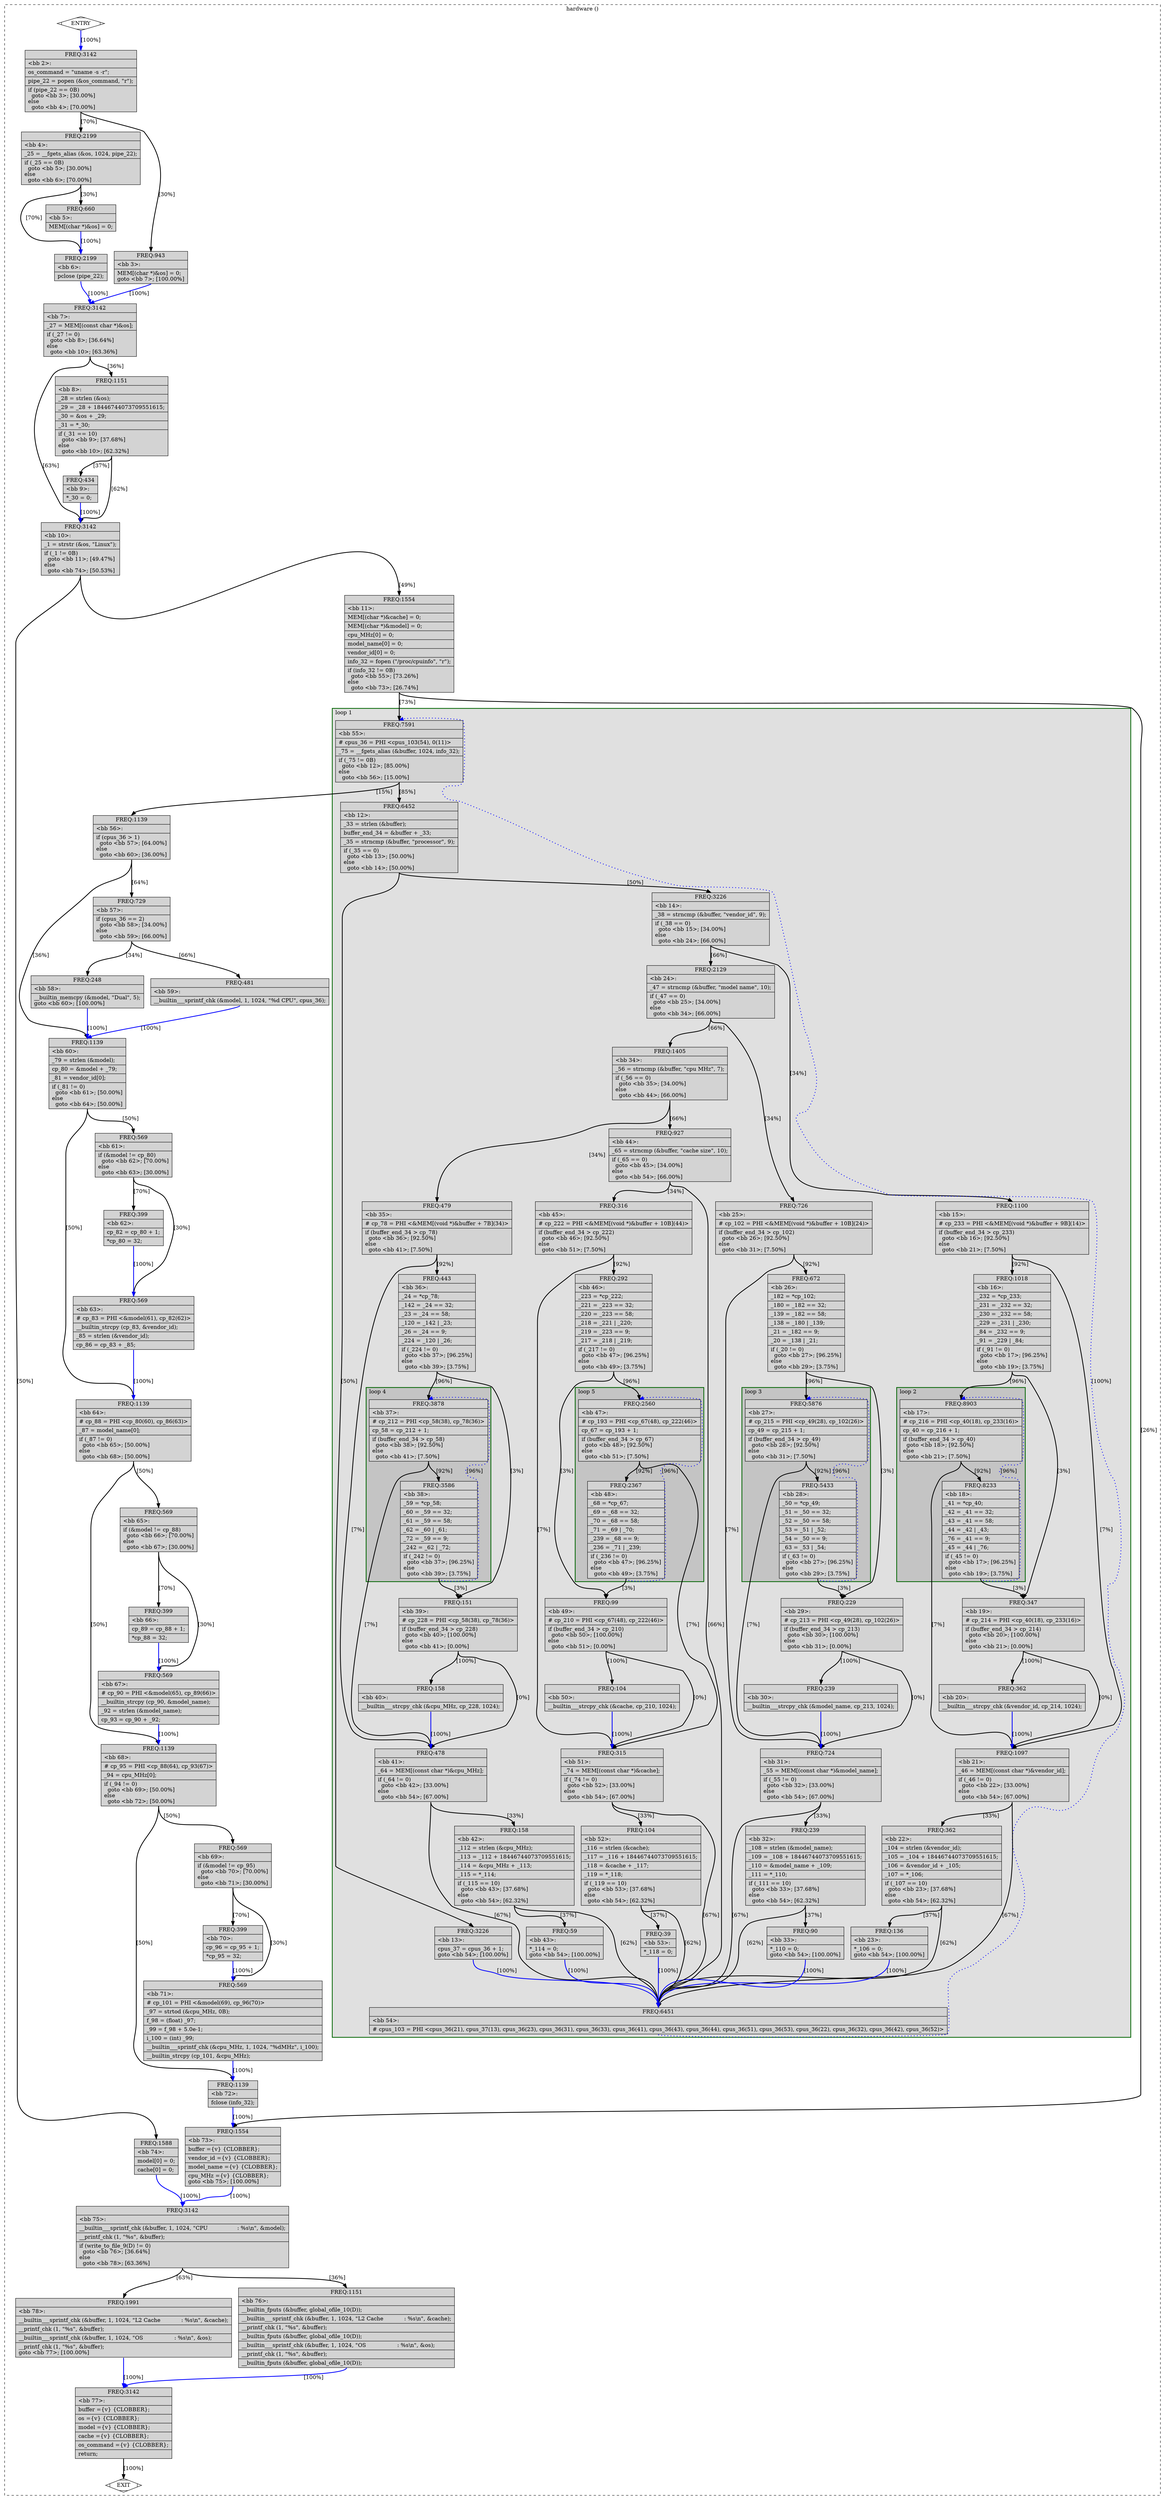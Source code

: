 digraph "hardware.c.116t.sra" {
overlap=false;
subgraph "cluster_hardware" {
	style="dashed";
	color="black";
	label="hardware ()";
	subgraph cluster_56_1 {
	style="filled";
	color="darkgreen";
	fillcolor="grey88";
	label="loop 1";
	labeljust=l;
	penwidth=2;
	subgraph cluster_56_2 {
	style="filled";
	color="darkgreen";
	fillcolor="grey77";
	label="loop 2";
	labeljust=l;
	penwidth=2;
	fn_56_basic_block_17 [shape=record,style=filled,fillcolor=lightgrey,label="{ FREQ:8903 |\<bb\ 17\>:\l\
|#\ cp_216\ =\ PHI\ \<cp_40(18),\ cp_233(16)\>\l\
|cp_40\ =\ cp_216\ +\ 1;\l\
|if\ (buffer_end_34\ \>\ cp_40)\l\
\ \ goto\ \<bb\ 18\>;\ [92.50%]\l\
else\l\
\ \ goto\ \<bb\ 21\>;\ [7.50%]\l\
}"];

	fn_56_basic_block_18 [shape=record,style=filled,fillcolor=lightgrey,label="{ FREQ:8233 |\<bb\ 18\>:\l\
|_41\ =\ *cp_40;\l\
|_42\ =\ _41\ ==\ 32;\l\
|_43\ =\ _41\ ==\ 58;\l\
|_44\ =\ _42\ \|\ _43;\l\
|_76\ =\ _41\ ==\ 9;\l\
|_45\ =\ _44\ \|\ _76;\l\
|if\ (_45\ !=\ 0)\l\
\ \ goto\ \<bb\ 17\>;\ [96.25%]\l\
else\l\
\ \ goto\ \<bb\ 19\>;\ [3.75%]\l\
}"];

	}
	subgraph cluster_56_3 {
	style="filled";
	color="darkgreen";
	fillcolor="grey77";
	label="loop 3";
	labeljust=l;
	penwidth=2;
	fn_56_basic_block_27 [shape=record,style=filled,fillcolor=lightgrey,label="{ FREQ:5876 |\<bb\ 27\>:\l\
|#\ cp_215\ =\ PHI\ \<cp_49(28),\ cp_102(26)\>\l\
|cp_49\ =\ cp_215\ +\ 1;\l\
|if\ (buffer_end_34\ \>\ cp_49)\l\
\ \ goto\ \<bb\ 28\>;\ [92.50%]\l\
else\l\
\ \ goto\ \<bb\ 31\>;\ [7.50%]\l\
}"];

	fn_56_basic_block_28 [shape=record,style=filled,fillcolor=lightgrey,label="{ FREQ:5433 |\<bb\ 28\>:\l\
|_50\ =\ *cp_49;\l\
|_51\ =\ _50\ ==\ 32;\l\
|_52\ =\ _50\ ==\ 58;\l\
|_53\ =\ _51\ \|\ _52;\l\
|_54\ =\ _50\ ==\ 9;\l\
|_63\ =\ _53\ \|\ _54;\l\
|if\ (_63\ !=\ 0)\l\
\ \ goto\ \<bb\ 27\>;\ [96.25%]\l\
else\l\
\ \ goto\ \<bb\ 29\>;\ [3.75%]\l\
}"];

	}
	subgraph cluster_56_4 {
	style="filled";
	color="darkgreen";
	fillcolor="grey77";
	label="loop 4";
	labeljust=l;
	penwidth=2;
	fn_56_basic_block_37 [shape=record,style=filled,fillcolor=lightgrey,label="{ FREQ:3878 |\<bb\ 37\>:\l\
|#\ cp_212\ =\ PHI\ \<cp_58(38),\ cp_78(36)\>\l\
|cp_58\ =\ cp_212\ +\ 1;\l\
|if\ (buffer_end_34\ \>\ cp_58)\l\
\ \ goto\ \<bb\ 38\>;\ [92.50%]\l\
else\l\
\ \ goto\ \<bb\ 41\>;\ [7.50%]\l\
}"];

	fn_56_basic_block_38 [shape=record,style=filled,fillcolor=lightgrey,label="{ FREQ:3586 |\<bb\ 38\>:\l\
|_59\ =\ *cp_58;\l\
|_60\ =\ _59\ ==\ 32;\l\
|_61\ =\ _59\ ==\ 58;\l\
|_62\ =\ _60\ \|\ _61;\l\
|_72\ =\ _59\ ==\ 9;\l\
|_242\ =\ _62\ \|\ _72;\l\
|if\ (_242\ !=\ 0)\l\
\ \ goto\ \<bb\ 37\>;\ [96.25%]\l\
else\l\
\ \ goto\ \<bb\ 39\>;\ [3.75%]\l\
}"];

	}
	subgraph cluster_56_5 {
	style="filled";
	color="darkgreen";
	fillcolor="grey77";
	label="loop 5";
	labeljust=l;
	penwidth=2;
	fn_56_basic_block_47 [shape=record,style=filled,fillcolor=lightgrey,label="{ FREQ:2560 |\<bb\ 47\>:\l\
|#\ cp_193\ =\ PHI\ \<cp_67(48),\ cp_222(46)\>\l\
|cp_67\ =\ cp_193\ +\ 1;\l\
|if\ (buffer_end_34\ \>\ cp_67)\l\
\ \ goto\ \<bb\ 48\>;\ [92.50%]\l\
else\l\
\ \ goto\ \<bb\ 51\>;\ [7.50%]\l\
}"];

	fn_56_basic_block_48 [shape=record,style=filled,fillcolor=lightgrey,label="{ FREQ:2367 |\<bb\ 48\>:\l\
|_68\ =\ *cp_67;\l\
|_69\ =\ _68\ ==\ 32;\l\
|_70\ =\ _68\ ==\ 58;\l\
|_71\ =\ _69\ \|\ _70;\l\
|_239\ =\ _68\ ==\ 9;\l\
|_236\ =\ _71\ \|\ _239;\l\
|if\ (_236\ !=\ 0)\l\
\ \ goto\ \<bb\ 47\>;\ [96.25%]\l\
else\l\
\ \ goto\ \<bb\ 49\>;\ [3.75%]\l\
}"];

	}
	fn_56_basic_block_55 [shape=record,style=filled,fillcolor=lightgrey,label="{ FREQ:7591 |\<bb\ 55\>:\l\
|#\ cpus_36\ =\ PHI\ \<cpus_103(54),\ 0(11)\>\l\
|_75\ =\ __fgets_alias\ (&buffer,\ 1024,\ info_32);\l\
|if\ (_75\ !=\ 0B)\l\
\ \ goto\ \<bb\ 12\>;\ [85.00%]\l\
else\l\
\ \ goto\ \<bb\ 56\>;\ [15.00%]\l\
}"];

	fn_56_basic_block_12 [shape=record,style=filled,fillcolor=lightgrey,label="{ FREQ:6452 |\<bb\ 12\>:\l\
|_33\ =\ strlen\ (&buffer);\l\
|buffer_end_34\ =\ &buffer\ +\ _33;\l\
|_35\ =\ strncmp\ (&buffer,\ \"processor\",\ 9);\l\
|if\ (_35\ ==\ 0)\l\
\ \ goto\ \<bb\ 13\>;\ [50.00%]\l\
else\l\
\ \ goto\ \<bb\ 14\>;\ [50.00%]\l\
}"];

	fn_56_basic_block_13 [shape=record,style=filled,fillcolor=lightgrey,label="{ FREQ:3226 |\<bb\ 13\>:\l\
|cpus_37\ =\ cpus_36\ +\ 1;\l\
goto\ \<bb\ 54\>;\ [100.00%]\l\
}"];

	fn_56_basic_block_14 [shape=record,style=filled,fillcolor=lightgrey,label="{ FREQ:3226 |\<bb\ 14\>:\l\
|_38\ =\ strncmp\ (&buffer,\ \"vendor_id\",\ 9);\l\
|if\ (_38\ ==\ 0)\l\
\ \ goto\ \<bb\ 15\>;\ [34.00%]\l\
else\l\
\ \ goto\ \<bb\ 24\>;\ [66.00%]\l\
}"];

	fn_56_basic_block_54 [shape=record,style=filled,fillcolor=lightgrey,label="{ FREQ:6451 |\<bb\ 54\>:\l\
|#\ cpus_103\ =\ PHI\ \<cpus_36(21),\ cpus_37(13),\ cpus_36(23),\ cpus_36(31),\ cpus_36(33),\ cpus_36(41),\ cpus_36(43),\ cpus_36(44),\ cpus_36(51),\ cpus_36(53),\ cpus_36(22),\ cpus_36(32),\ cpus_36(42),\ cpus_36(52)\>\l\
}"];

	fn_56_basic_block_15 [shape=record,style=filled,fillcolor=lightgrey,label="{ FREQ:1100 |\<bb\ 15\>:\l\
|#\ cp_233\ =\ PHI\ \<&MEM[(void\ *)&buffer\ +\ 9B](14)\>\l\
|if\ (buffer_end_34\ \>\ cp_233)\l\
\ \ goto\ \<bb\ 16\>;\ [92.50%]\l\
else\l\
\ \ goto\ \<bb\ 21\>;\ [7.50%]\l\
}"];

	fn_56_basic_block_24 [shape=record,style=filled,fillcolor=lightgrey,label="{ FREQ:2129 |\<bb\ 24\>:\l\
|_47\ =\ strncmp\ (&buffer,\ \"model\ name\",\ 10);\l\
|if\ (_47\ ==\ 0)\l\
\ \ goto\ \<bb\ 25\>;\ [34.00%]\l\
else\l\
\ \ goto\ \<bb\ 34\>;\ [66.00%]\l\
}"];

	fn_56_basic_block_16 [shape=record,style=filled,fillcolor=lightgrey,label="{ FREQ:1018 |\<bb\ 16\>:\l\
|_232\ =\ *cp_233;\l\
|_231\ =\ _232\ ==\ 32;\l\
|_230\ =\ _232\ ==\ 58;\l\
|_229\ =\ _231\ \|\ _230;\l\
|_84\ =\ _232\ ==\ 9;\l\
|_91\ =\ _229\ \|\ _84;\l\
|if\ (_91\ !=\ 0)\l\
\ \ goto\ \<bb\ 17\>;\ [96.25%]\l\
else\l\
\ \ goto\ \<bb\ 19\>;\ [3.75%]\l\
}"];

	fn_56_basic_block_21 [shape=record,style=filled,fillcolor=lightgrey,label="{ FREQ:1097 |\<bb\ 21\>:\l\
|_46\ =\ MEM[(const\ char\ *)&vendor_id];\l\
|if\ (_46\ !=\ 0)\l\
\ \ goto\ \<bb\ 22\>;\ [33.00%]\l\
else\l\
\ \ goto\ \<bb\ 54\>;\ [67.00%]\l\
}"];

	fn_56_basic_block_25 [shape=record,style=filled,fillcolor=lightgrey,label="{ FREQ:726 |\<bb\ 25\>:\l\
|#\ cp_102\ =\ PHI\ \<&MEM[(void\ *)&buffer\ +\ 10B](24)\>\l\
|if\ (buffer_end_34\ \>\ cp_102)\l\
\ \ goto\ \<bb\ 26\>;\ [92.50%]\l\
else\l\
\ \ goto\ \<bb\ 31\>;\ [7.50%]\l\
}"];

	fn_56_basic_block_34 [shape=record,style=filled,fillcolor=lightgrey,label="{ FREQ:1405 |\<bb\ 34\>:\l\
|_56\ =\ strncmp\ (&buffer,\ \"cpu\ MHz\",\ 7);\l\
|if\ (_56\ ==\ 0)\l\
\ \ goto\ \<bb\ 35\>;\ [34.00%]\l\
else\l\
\ \ goto\ \<bb\ 44\>;\ [66.00%]\l\
}"];

	fn_56_basic_block_19 [shape=record,style=filled,fillcolor=lightgrey,label="{ FREQ:347 |\<bb\ 19\>:\l\
|#\ cp_214\ =\ PHI\ \<cp_40(18),\ cp_233(16)\>\l\
|if\ (buffer_end_34\ \>\ cp_214)\l\
\ \ goto\ \<bb\ 20\>;\ [100.00%]\l\
else\l\
\ \ goto\ \<bb\ 21\>;\ [0.00%]\l\
}"];

	fn_56_basic_block_22 [shape=record,style=filled,fillcolor=lightgrey,label="{ FREQ:362 |\<bb\ 22\>:\l\
|_104\ =\ strlen\ (&vendor_id);\l\
|_105\ =\ _104\ +\ 18446744073709551615;\l\
|_106\ =\ &vendor_id\ +\ _105;\l\
|_107\ =\ *_106;\l\
|if\ (_107\ ==\ 10)\l\
\ \ goto\ \<bb\ 23\>;\ [37.68%]\l\
else\l\
\ \ goto\ \<bb\ 54\>;\ [62.32%]\l\
}"];

	fn_56_basic_block_26 [shape=record,style=filled,fillcolor=lightgrey,label="{ FREQ:672 |\<bb\ 26\>:\l\
|_182\ =\ *cp_102;\l\
|_180\ =\ _182\ ==\ 32;\l\
|_139\ =\ _182\ ==\ 58;\l\
|_138\ =\ _180\ \|\ _139;\l\
|_21\ =\ _182\ ==\ 9;\l\
|_20\ =\ _138\ \|\ _21;\l\
|if\ (_20\ !=\ 0)\l\
\ \ goto\ \<bb\ 27\>;\ [96.25%]\l\
else\l\
\ \ goto\ \<bb\ 29\>;\ [3.75%]\l\
}"];

	fn_56_basic_block_31 [shape=record,style=filled,fillcolor=lightgrey,label="{ FREQ:724 |\<bb\ 31\>:\l\
|_55\ =\ MEM[(const\ char\ *)&model_name];\l\
|if\ (_55\ !=\ 0)\l\
\ \ goto\ \<bb\ 32\>;\ [33.00%]\l\
else\l\
\ \ goto\ \<bb\ 54\>;\ [67.00%]\l\
}"];

	fn_56_basic_block_35 [shape=record,style=filled,fillcolor=lightgrey,label="{ FREQ:479 |\<bb\ 35\>:\l\
|#\ cp_78\ =\ PHI\ \<&MEM[(void\ *)&buffer\ +\ 7B](34)\>\l\
|if\ (buffer_end_34\ \>\ cp_78)\l\
\ \ goto\ \<bb\ 36\>;\ [92.50%]\l\
else\l\
\ \ goto\ \<bb\ 41\>;\ [7.50%]\l\
}"];

	fn_56_basic_block_44 [shape=record,style=filled,fillcolor=lightgrey,label="{ FREQ:927 |\<bb\ 44\>:\l\
|_65\ =\ strncmp\ (&buffer,\ \"cache\ size\",\ 10);\l\
|if\ (_65\ ==\ 0)\l\
\ \ goto\ \<bb\ 45\>;\ [34.00%]\l\
else\l\
\ \ goto\ \<bb\ 54\>;\ [66.00%]\l\
}"];

	fn_56_basic_block_20 [shape=record,style=filled,fillcolor=lightgrey,label="{ FREQ:362 |\<bb\ 20\>:\l\
|__builtin___strcpy_chk\ (&vendor_id,\ cp_214,\ 1024);\l\
}"];

	fn_56_basic_block_23 [shape=record,style=filled,fillcolor=lightgrey,label="{ FREQ:136 |\<bb\ 23\>:\l\
|*_106\ =\ 0;\l\
goto\ \<bb\ 54\>;\ [100.00%]\l\
}"];

	fn_56_basic_block_29 [shape=record,style=filled,fillcolor=lightgrey,label="{ FREQ:229 |\<bb\ 29\>:\l\
|#\ cp_213\ =\ PHI\ \<cp_49(28),\ cp_102(26)\>\l\
|if\ (buffer_end_34\ \>\ cp_213)\l\
\ \ goto\ \<bb\ 30\>;\ [100.00%]\l\
else\l\
\ \ goto\ \<bb\ 31\>;\ [0.00%]\l\
}"];

	fn_56_basic_block_32 [shape=record,style=filled,fillcolor=lightgrey,label="{ FREQ:239 |\<bb\ 32\>:\l\
|_108\ =\ strlen\ (&model_name);\l\
|_109\ =\ _108\ +\ 18446744073709551615;\l\
|_110\ =\ &model_name\ +\ _109;\l\
|_111\ =\ *_110;\l\
|if\ (_111\ ==\ 10)\l\
\ \ goto\ \<bb\ 33\>;\ [37.68%]\l\
else\l\
\ \ goto\ \<bb\ 54\>;\ [62.32%]\l\
}"];

	fn_56_basic_block_36 [shape=record,style=filled,fillcolor=lightgrey,label="{ FREQ:443 |\<bb\ 36\>:\l\
|_24\ =\ *cp_78;\l\
|_142\ =\ _24\ ==\ 32;\l\
|_23\ =\ _24\ ==\ 58;\l\
|_120\ =\ _142\ \|\ _23;\l\
|_26\ =\ _24\ ==\ 9;\l\
|_224\ =\ _120\ \|\ _26;\l\
|if\ (_224\ !=\ 0)\l\
\ \ goto\ \<bb\ 37\>;\ [96.25%]\l\
else\l\
\ \ goto\ \<bb\ 39\>;\ [3.75%]\l\
}"];

	fn_56_basic_block_41 [shape=record,style=filled,fillcolor=lightgrey,label="{ FREQ:478 |\<bb\ 41\>:\l\
|_64\ =\ MEM[(const\ char\ *)&cpu_MHz];\l\
|if\ (_64\ !=\ 0)\l\
\ \ goto\ \<bb\ 42\>;\ [33.00%]\l\
else\l\
\ \ goto\ \<bb\ 54\>;\ [67.00%]\l\
}"];

	fn_56_basic_block_45 [shape=record,style=filled,fillcolor=lightgrey,label="{ FREQ:316 |\<bb\ 45\>:\l\
|#\ cp_222\ =\ PHI\ \<&MEM[(void\ *)&buffer\ +\ 10B](44)\>\l\
|if\ (buffer_end_34\ \>\ cp_222)\l\
\ \ goto\ \<bb\ 46\>;\ [92.50%]\l\
else\l\
\ \ goto\ \<bb\ 51\>;\ [7.50%]\l\
}"];

	fn_56_basic_block_30 [shape=record,style=filled,fillcolor=lightgrey,label="{ FREQ:239 |\<bb\ 30\>:\l\
|__builtin___strcpy_chk\ (&model_name,\ cp_213,\ 1024);\l\
}"];

	fn_56_basic_block_33 [shape=record,style=filled,fillcolor=lightgrey,label="{ FREQ:90 |\<bb\ 33\>:\l\
|*_110\ =\ 0;\l\
goto\ \<bb\ 54\>;\ [100.00%]\l\
}"];

	fn_56_basic_block_39 [shape=record,style=filled,fillcolor=lightgrey,label="{ FREQ:151 |\<bb\ 39\>:\l\
|#\ cp_228\ =\ PHI\ \<cp_58(38),\ cp_78(36)\>\l\
|if\ (buffer_end_34\ \>\ cp_228)\l\
\ \ goto\ \<bb\ 40\>;\ [100.00%]\l\
else\l\
\ \ goto\ \<bb\ 41\>;\ [0.00%]\l\
}"];

	fn_56_basic_block_42 [shape=record,style=filled,fillcolor=lightgrey,label="{ FREQ:158 |\<bb\ 42\>:\l\
|_112\ =\ strlen\ (&cpu_MHz);\l\
|_113\ =\ _112\ +\ 18446744073709551615;\l\
|_114\ =\ &cpu_MHz\ +\ _113;\l\
|_115\ =\ *_114;\l\
|if\ (_115\ ==\ 10)\l\
\ \ goto\ \<bb\ 43\>;\ [37.68%]\l\
else\l\
\ \ goto\ \<bb\ 54\>;\ [62.32%]\l\
}"];

	fn_56_basic_block_46 [shape=record,style=filled,fillcolor=lightgrey,label="{ FREQ:292 |\<bb\ 46\>:\l\
|_223\ =\ *cp_222;\l\
|_221\ =\ _223\ ==\ 32;\l\
|_220\ =\ _223\ ==\ 58;\l\
|_218\ =\ _221\ \|\ _220;\l\
|_219\ =\ _223\ ==\ 9;\l\
|_217\ =\ _218\ \|\ _219;\l\
|if\ (_217\ !=\ 0)\l\
\ \ goto\ \<bb\ 47\>;\ [96.25%]\l\
else\l\
\ \ goto\ \<bb\ 49\>;\ [3.75%]\l\
}"];

	fn_56_basic_block_51 [shape=record,style=filled,fillcolor=lightgrey,label="{ FREQ:315 |\<bb\ 51\>:\l\
|_74\ =\ MEM[(const\ char\ *)&cache];\l\
|if\ (_74\ !=\ 0)\l\
\ \ goto\ \<bb\ 52\>;\ [33.00%]\l\
else\l\
\ \ goto\ \<bb\ 54\>;\ [67.00%]\l\
}"];

	fn_56_basic_block_40 [shape=record,style=filled,fillcolor=lightgrey,label="{ FREQ:158 |\<bb\ 40\>:\l\
|__builtin___strcpy_chk\ (&cpu_MHz,\ cp_228,\ 1024);\l\
}"];

	fn_56_basic_block_43 [shape=record,style=filled,fillcolor=lightgrey,label="{ FREQ:59 |\<bb\ 43\>:\l\
|*_114\ =\ 0;\l\
goto\ \<bb\ 54\>;\ [100.00%]\l\
}"];

	fn_56_basic_block_49 [shape=record,style=filled,fillcolor=lightgrey,label="{ FREQ:99 |\<bb\ 49\>:\l\
|#\ cp_210\ =\ PHI\ \<cp_67(48),\ cp_222(46)\>\l\
|if\ (buffer_end_34\ \>\ cp_210)\l\
\ \ goto\ \<bb\ 50\>;\ [100.00%]\l\
else\l\
\ \ goto\ \<bb\ 51\>;\ [0.00%]\l\
}"];

	fn_56_basic_block_52 [shape=record,style=filled,fillcolor=lightgrey,label="{ FREQ:104 |\<bb\ 52\>:\l\
|_116\ =\ strlen\ (&cache);\l\
|_117\ =\ _116\ +\ 18446744073709551615;\l\
|_118\ =\ &cache\ +\ _117;\l\
|_119\ =\ *_118;\l\
|if\ (_119\ ==\ 10)\l\
\ \ goto\ \<bb\ 53\>;\ [37.68%]\l\
else\l\
\ \ goto\ \<bb\ 54\>;\ [62.32%]\l\
}"];

	fn_56_basic_block_50 [shape=record,style=filled,fillcolor=lightgrey,label="{ FREQ:104 |\<bb\ 50\>:\l\
|__builtin___strcpy_chk\ (&cache,\ cp_210,\ 1024);\l\
}"];

	fn_56_basic_block_53 [shape=record,style=filled,fillcolor=lightgrey,label="{ FREQ:39 |\<bb\ 53\>:\l\
|*_118\ =\ 0;\l\
}"];

	}
	fn_56_basic_block_0 [shape=Mdiamond,style=filled,fillcolor=white,label="ENTRY"];

	fn_56_basic_block_1 [shape=Mdiamond,style=filled,fillcolor=white,label="EXIT"];

	fn_56_basic_block_2 [shape=record,style=filled,fillcolor=lightgrey,label="{ FREQ:3142 |\<bb\ 2\>:\l\
|os_command\ =\ \"uname\ -s\ -r\";\l\
|pipe_22\ =\ popen\ (&os_command,\ \"r\");\l\
|if\ (pipe_22\ ==\ 0B)\l\
\ \ goto\ \<bb\ 3\>;\ [30.00%]\l\
else\l\
\ \ goto\ \<bb\ 4\>;\ [70.00%]\l\
}"];

	fn_56_basic_block_3 [shape=record,style=filled,fillcolor=lightgrey,label="{ FREQ:943 |\<bb\ 3\>:\l\
|MEM[(char\ *)&os]\ =\ 0;\l\
goto\ \<bb\ 7\>;\ [100.00%]\l\
}"];

	fn_56_basic_block_4 [shape=record,style=filled,fillcolor=lightgrey,label="{ FREQ:2199 |\<bb\ 4\>:\l\
|_25\ =\ __fgets_alias\ (&os,\ 1024,\ pipe_22);\l\
|if\ (_25\ ==\ 0B)\l\
\ \ goto\ \<bb\ 5\>;\ [30.00%]\l\
else\l\
\ \ goto\ \<bb\ 6\>;\ [70.00%]\l\
}"];

	fn_56_basic_block_5 [shape=record,style=filled,fillcolor=lightgrey,label="{ FREQ:660 |\<bb\ 5\>:\l\
|MEM[(char\ *)&os]\ =\ 0;\l\
}"];

	fn_56_basic_block_6 [shape=record,style=filled,fillcolor=lightgrey,label="{ FREQ:2199 |\<bb\ 6\>:\l\
|pclose\ (pipe_22);\l\
}"];

	fn_56_basic_block_7 [shape=record,style=filled,fillcolor=lightgrey,label="{ FREQ:3142 |\<bb\ 7\>:\l\
|_27\ =\ MEM[(const\ char\ *)&os];\l\
|if\ (_27\ !=\ 0)\l\
\ \ goto\ \<bb\ 8\>;\ [36.64%]\l\
else\l\
\ \ goto\ \<bb\ 10\>;\ [63.36%]\l\
}"];

	fn_56_basic_block_8 [shape=record,style=filled,fillcolor=lightgrey,label="{ FREQ:1151 |\<bb\ 8\>:\l\
|_28\ =\ strlen\ (&os);\l\
|_29\ =\ _28\ +\ 18446744073709551615;\l\
|_30\ =\ &os\ +\ _29;\l\
|_31\ =\ *_30;\l\
|if\ (_31\ ==\ 10)\l\
\ \ goto\ \<bb\ 9\>;\ [37.68%]\l\
else\l\
\ \ goto\ \<bb\ 10\>;\ [62.32%]\l\
}"];

	fn_56_basic_block_9 [shape=record,style=filled,fillcolor=lightgrey,label="{ FREQ:434 |\<bb\ 9\>:\l\
|*_30\ =\ 0;\l\
}"];

	fn_56_basic_block_10 [shape=record,style=filled,fillcolor=lightgrey,label="{ FREQ:3142 |\<bb\ 10\>:\l\
|_1\ =\ strstr\ (&os,\ \"Linux\");\l\
|if\ (_1\ !=\ 0B)\l\
\ \ goto\ \<bb\ 11\>;\ [49.47%]\l\
else\l\
\ \ goto\ \<bb\ 74\>;\ [50.53%]\l\
}"];

	fn_56_basic_block_11 [shape=record,style=filled,fillcolor=lightgrey,label="{ FREQ:1554 |\<bb\ 11\>:\l\
|MEM[(char\ *)&cache]\ =\ 0;\l\
|MEM[(char\ *)&model]\ =\ 0;\l\
|cpu_MHz[0]\ =\ 0;\l\
|model_name[0]\ =\ 0;\l\
|vendor_id[0]\ =\ 0;\l\
|info_32\ =\ fopen\ (\"/proc/cpuinfo\",\ \"r\");\l\
|if\ (info_32\ !=\ 0B)\l\
\ \ goto\ \<bb\ 55\>;\ [73.26%]\l\
else\l\
\ \ goto\ \<bb\ 73\>;\ [26.74%]\l\
}"];

	fn_56_basic_block_56 [shape=record,style=filled,fillcolor=lightgrey,label="{ FREQ:1139 |\<bb\ 56\>:\l\
|if\ (cpus_36\ \>\ 1)\l\
\ \ goto\ \<bb\ 57\>;\ [64.00%]\l\
else\l\
\ \ goto\ \<bb\ 60\>;\ [36.00%]\l\
}"];

	fn_56_basic_block_57 [shape=record,style=filled,fillcolor=lightgrey,label="{ FREQ:729 |\<bb\ 57\>:\l\
|if\ (cpus_36\ ==\ 2)\l\
\ \ goto\ \<bb\ 58\>;\ [34.00%]\l\
else\l\
\ \ goto\ \<bb\ 59\>;\ [66.00%]\l\
}"];

	fn_56_basic_block_58 [shape=record,style=filled,fillcolor=lightgrey,label="{ FREQ:248 |\<bb\ 58\>:\l\
|__builtin_memcpy\ (&model,\ \"Dual\",\ 5);\l\
goto\ \<bb\ 60\>;\ [100.00%]\l\
}"];

	fn_56_basic_block_59 [shape=record,style=filled,fillcolor=lightgrey,label="{ FREQ:481 |\<bb\ 59\>:\l\
|__builtin___sprintf_chk\ (&model,\ 1,\ 1024,\ \"%d\ CPU\",\ cpus_36);\l\
}"];

	fn_56_basic_block_60 [shape=record,style=filled,fillcolor=lightgrey,label="{ FREQ:1139 |\<bb\ 60\>:\l\
|_79\ =\ strlen\ (&model);\l\
|cp_80\ =\ &model\ +\ _79;\l\
|_81\ =\ vendor_id[0];\l\
|if\ (_81\ !=\ 0)\l\
\ \ goto\ \<bb\ 61\>;\ [50.00%]\l\
else\l\
\ \ goto\ \<bb\ 64\>;\ [50.00%]\l\
}"];

	fn_56_basic_block_61 [shape=record,style=filled,fillcolor=lightgrey,label="{ FREQ:569 |\<bb\ 61\>:\l\
|if\ (&model\ !=\ cp_80)\l\
\ \ goto\ \<bb\ 62\>;\ [70.00%]\l\
else\l\
\ \ goto\ \<bb\ 63\>;\ [30.00%]\l\
}"];

	fn_56_basic_block_62 [shape=record,style=filled,fillcolor=lightgrey,label="{ FREQ:399 |\<bb\ 62\>:\l\
|cp_82\ =\ cp_80\ +\ 1;\l\
|*cp_80\ =\ 32;\l\
}"];

	fn_56_basic_block_63 [shape=record,style=filled,fillcolor=lightgrey,label="{ FREQ:569 |\<bb\ 63\>:\l\
|#\ cp_83\ =\ PHI\ \<&model(61),\ cp_82(62)\>\l\
|__builtin_strcpy\ (cp_83,\ &vendor_id);\l\
|_85\ =\ strlen\ (&vendor_id);\l\
|cp_86\ =\ cp_83\ +\ _85;\l\
}"];

	fn_56_basic_block_64 [shape=record,style=filled,fillcolor=lightgrey,label="{ FREQ:1139 |\<bb\ 64\>:\l\
|#\ cp_88\ =\ PHI\ \<cp_80(60),\ cp_86(63)\>\l\
|_87\ =\ model_name[0];\l\
|if\ (_87\ !=\ 0)\l\
\ \ goto\ \<bb\ 65\>;\ [50.00%]\l\
else\l\
\ \ goto\ \<bb\ 68\>;\ [50.00%]\l\
}"];

	fn_56_basic_block_65 [shape=record,style=filled,fillcolor=lightgrey,label="{ FREQ:569 |\<bb\ 65\>:\l\
|if\ (&model\ !=\ cp_88)\l\
\ \ goto\ \<bb\ 66\>;\ [70.00%]\l\
else\l\
\ \ goto\ \<bb\ 67\>;\ [30.00%]\l\
}"];

	fn_56_basic_block_66 [shape=record,style=filled,fillcolor=lightgrey,label="{ FREQ:399 |\<bb\ 66\>:\l\
|cp_89\ =\ cp_88\ +\ 1;\l\
|*cp_88\ =\ 32;\l\
}"];

	fn_56_basic_block_67 [shape=record,style=filled,fillcolor=lightgrey,label="{ FREQ:569 |\<bb\ 67\>:\l\
|#\ cp_90\ =\ PHI\ \<&model(65),\ cp_89(66)\>\l\
|__builtin_strcpy\ (cp_90,\ &model_name);\l\
|_92\ =\ strlen\ (&model_name);\l\
|cp_93\ =\ cp_90\ +\ _92;\l\
}"];

	fn_56_basic_block_68 [shape=record,style=filled,fillcolor=lightgrey,label="{ FREQ:1139 |\<bb\ 68\>:\l\
|#\ cp_95\ =\ PHI\ \<cp_88(64),\ cp_93(67)\>\l\
|_94\ =\ cpu_MHz[0];\l\
|if\ (_94\ !=\ 0)\l\
\ \ goto\ \<bb\ 69\>;\ [50.00%]\l\
else\l\
\ \ goto\ \<bb\ 72\>;\ [50.00%]\l\
}"];

	fn_56_basic_block_69 [shape=record,style=filled,fillcolor=lightgrey,label="{ FREQ:569 |\<bb\ 69\>:\l\
|if\ (&model\ !=\ cp_95)\l\
\ \ goto\ \<bb\ 70\>;\ [70.00%]\l\
else\l\
\ \ goto\ \<bb\ 71\>;\ [30.00%]\l\
}"];

	fn_56_basic_block_70 [shape=record,style=filled,fillcolor=lightgrey,label="{ FREQ:399 |\<bb\ 70\>:\l\
|cp_96\ =\ cp_95\ +\ 1;\l\
|*cp_95\ =\ 32;\l\
}"];

	fn_56_basic_block_71 [shape=record,style=filled,fillcolor=lightgrey,label="{ FREQ:569 |\<bb\ 71\>:\l\
|#\ cp_101\ =\ PHI\ \<&model(69),\ cp_96(70)\>\l\
|_97\ =\ strtod\ (&cpu_MHz,\ 0B);\l\
|f_98\ =\ (float)\ _97;\l\
|_99\ =\ f_98\ +\ 5.0e-1;\l\
|i_100\ =\ (int)\ _99;\l\
|__builtin___sprintf_chk\ (&cpu_MHz,\ 1,\ 1024,\ \"%dMHz\",\ i_100);\l\
|__builtin_strcpy\ (cp_101,\ &cpu_MHz);\l\
}"];

	fn_56_basic_block_72 [shape=record,style=filled,fillcolor=lightgrey,label="{ FREQ:1139 |\<bb\ 72\>:\l\
|fclose\ (info_32);\l\
}"];

	fn_56_basic_block_73 [shape=record,style=filled,fillcolor=lightgrey,label="{ FREQ:1554 |\<bb\ 73\>:\l\
|buffer\ =\{v\}\ \{CLOBBER\};\l\
|vendor_id\ =\{v\}\ \{CLOBBER\};\l\
|model_name\ =\{v\}\ \{CLOBBER\};\l\
|cpu_MHz\ =\{v\}\ \{CLOBBER\};\l\
goto\ \<bb\ 75\>;\ [100.00%]\l\
}"];

	fn_56_basic_block_74 [shape=record,style=filled,fillcolor=lightgrey,label="{ FREQ:1588 |\<bb\ 74\>:\l\
|model[0]\ =\ 0;\l\
|cache[0]\ =\ 0;\l\
}"];

	fn_56_basic_block_75 [shape=record,style=filled,fillcolor=lightgrey,label="{ FREQ:3142 |\<bb\ 75\>:\l\
|__builtin___sprintf_chk\ (&buffer,\ 1,\ 1024,\ \"CPU\ \ \ \ \ \ \ \ \ \ \ \ \ \ \ \ \ :\ %s\\n\",\ &model);\l\
|__printf_chk\ (1,\ \"%s\",\ &buffer);\l\
|if\ (write_to_file_9(D)\ !=\ 0)\l\
\ \ goto\ \<bb\ 76\>;\ [36.64%]\l\
else\l\
\ \ goto\ \<bb\ 78\>;\ [63.36%]\l\
}"];

	fn_56_basic_block_76 [shape=record,style=filled,fillcolor=lightgrey,label="{ FREQ:1151 |\<bb\ 76\>:\l\
|__builtin_fputs\ (&buffer,\ global_ofile_10(D));\l\
|__builtin___sprintf_chk\ (&buffer,\ 1,\ 1024,\ \"L2\ Cache\ \ \ \ \ \ \ \ \ \ \ \ :\ %s\\n\",\ &cache);\l\
|__printf_chk\ (1,\ \"%s\",\ &buffer);\l\
|__builtin_fputs\ (&buffer,\ global_ofile_10(D));\l\
|__builtin___sprintf_chk\ (&buffer,\ 1,\ 1024,\ \"OS\ \ \ \ \ \ \ \ \ \ \ \ \ \ \ \ \ \ :\ %s\\n\",\ &os);\l\
|__printf_chk\ (1,\ \"%s\",\ &buffer);\l\
|__builtin_fputs\ (&buffer,\ global_ofile_10(D));\l\
}"];

	fn_56_basic_block_77 [shape=record,style=filled,fillcolor=lightgrey,label="{ FREQ:3142 |\<bb\ 77\>:\l\
|buffer\ =\{v\}\ \{CLOBBER\};\l\
|os\ =\{v\}\ \{CLOBBER\};\l\
|model\ =\{v\}\ \{CLOBBER\};\l\
|cache\ =\{v\}\ \{CLOBBER\};\l\
|os_command\ =\{v\}\ \{CLOBBER\};\l\
|return;\l\
}"];

	fn_56_basic_block_78 [shape=record,style=filled,fillcolor=lightgrey,label="{ FREQ:1991 |\<bb\ 78\>:\l\
|__builtin___sprintf_chk\ (&buffer,\ 1,\ 1024,\ \"L2\ Cache\ \ \ \ \ \ \ \ \ \ \ \ :\ %s\\n\",\ &cache);\l\
|__printf_chk\ (1,\ \"%s\",\ &buffer);\l\
|__builtin___sprintf_chk\ (&buffer,\ 1,\ 1024,\ \"OS\ \ \ \ \ \ \ \ \ \ \ \ \ \ \ \ \ \ :\ %s\\n\",\ &os);\l\
|__printf_chk\ (1,\ \"%s\",\ &buffer);\l\
goto\ \<bb\ 77\>;\ [100.00%]\l\
}"];

	fn_56_basic_block_0:s -> fn_56_basic_block_2:n [style="solid,bold",color=blue,weight=100,constraint=true, label="[100%]"];
	fn_56_basic_block_2:s -> fn_56_basic_block_3:n [style="solid,bold",color=black,weight=10,constraint=true, label="[30%]"];
	fn_56_basic_block_2:s -> fn_56_basic_block_4:n [style="solid,bold",color=black,weight=10,constraint=true, label="[70%]"];
	fn_56_basic_block_3:s -> fn_56_basic_block_7:n [style="solid,bold",color=blue,weight=100,constraint=true, label="[100%]"];
	fn_56_basic_block_4:s -> fn_56_basic_block_5:n [style="solid,bold",color=black,weight=10,constraint=true, label="[30%]"];
	fn_56_basic_block_4:s -> fn_56_basic_block_6:n [style="solid,bold",color=black,weight=10,constraint=true, label="[70%]"];
	fn_56_basic_block_5:s -> fn_56_basic_block_6:n [style="solid,bold",color=blue,weight=100,constraint=true, label="[100%]"];
	fn_56_basic_block_6:s -> fn_56_basic_block_7:n [style="solid,bold",color=blue,weight=100,constraint=true, label="[100%]"];
	fn_56_basic_block_7:s -> fn_56_basic_block_8:n [style="solid,bold",color=black,weight=10,constraint=true, label="[36%]"];
	fn_56_basic_block_7:s -> fn_56_basic_block_10:n [style="solid,bold",color=black,weight=10,constraint=true, label="[63%]"];
	fn_56_basic_block_8:s -> fn_56_basic_block_9:n [style="solid,bold",color=black,weight=10,constraint=true, label="[37%]"];
	fn_56_basic_block_8:s -> fn_56_basic_block_10:n [style="solid,bold",color=black,weight=10,constraint=true, label="[62%]"];
	fn_56_basic_block_9:s -> fn_56_basic_block_10:n [style="solid,bold",color=blue,weight=100,constraint=true, label="[100%]"];
	fn_56_basic_block_10:s -> fn_56_basic_block_11:n [style="solid,bold",color=black,weight=10,constraint=true, label="[49%]"];
	fn_56_basic_block_10:s -> fn_56_basic_block_74:n [style="solid,bold",color=black,weight=10,constraint=true, label="[50%]"];
	fn_56_basic_block_11:s -> fn_56_basic_block_55:n [style="solid,bold",color=black,weight=10,constraint=true, label="[73%]"];
	fn_56_basic_block_11:s -> fn_56_basic_block_73:n [style="solid,bold",color=black,weight=10,constraint=true, label="[26%]"];
	fn_56_basic_block_12:s -> fn_56_basic_block_13:n [style="solid,bold",color=black,weight=10,constraint=true, label="[50%]"];
	fn_56_basic_block_12:s -> fn_56_basic_block_14:n [style="solid,bold",color=black,weight=10,constraint=true, label="[50%]"];
	fn_56_basic_block_13:s -> fn_56_basic_block_54:n [style="solid,bold",color=blue,weight=100,constraint=true, label="[100%]"];
	fn_56_basic_block_14:s -> fn_56_basic_block_15:n [style="solid,bold",color=black,weight=10,constraint=true, label="[34%]"];
	fn_56_basic_block_14:s -> fn_56_basic_block_24:n [style="solid,bold",color=black,weight=10,constraint=true, label="[66%]"];
	fn_56_basic_block_15:s -> fn_56_basic_block_16:n [style="solid,bold",color=black,weight=10,constraint=true, label="[92%]"];
	fn_56_basic_block_15:s -> fn_56_basic_block_21:n [style="solid,bold",color=black,weight=10,constraint=true, label="[7%]"];
	fn_56_basic_block_16:s -> fn_56_basic_block_17:n [style="solid,bold",color=black,weight=10,constraint=true, label="[96%]"];
	fn_56_basic_block_16:s -> fn_56_basic_block_19:n [style="solid,bold",color=black,weight=10,constraint=true, label="[3%]"];
	fn_56_basic_block_17:s -> fn_56_basic_block_18:n [style="solid,bold",color=black,weight=10,constraint=true, label="[92%]"];
	fn_56_basic_block_17:s -> fn_56_basic_block_21:n [style="solid,bold",color=black,weight=10,constraint=true, label="[7%]"];
	fn_56_basic_block_18:s -> fn_56_basic_block_17:n [style="dotted,bold",color=blue,weight=10,constraint=false, label="[96%]"];
	fn_56_basic_block_18:s -> fn_56_basic_block_19:n [style="solid,bold",color=black,weight=10,constraint=true, label="[3%]"];
	fn_56_basic_block_19:s -> fn_56_basic_block_20:n [style="solid,bold",color=black,weight=10,constraint=true, label="[100%]"];
	fn_56_basic_block_19:s -> fn_56_basic_block_21:n [style="solid,bold",color=black,weight=10,constraint=true, label="[0%]"];
	fn_56_basic_block_20:s -> fn_56_basic_block_21:n [style="solid,bold",color=blue,weight=100,constraint=true, label="[100%]"];
	fn_56_basic_block_21:s -> fn_56_basic_block_22:n [style="solid,bold",color=black,weight=10,constraint=true, label="[33%]"];
	fn_56_basic_block_21:s -> fn_56_basic_block_54:n [style="solid,bold",color=black,weight=10,constraint=true, label="[67%]"];
	fn_56_basic_block_22:s -> fn_56_basic_block_23:n [style="solid,bold",color=black,weight=10,constraint=true, label="[37%]"];
	fn_56_basic_block_22:s -> fn_56_basic_block_54:n [style="solid,bold",color=black,weight=10,constraint=true, label="[62%]"];
	fn_56_basic_block_23:s -> fn_56_basic_block_54:n [style="solid,bold",color=blue,weight=100,constraint=true, label="[100%]"];
	fn_56_basic_block_24:s -> fn_56_basic_block_25:n [style="solid,bold",color=black,weight=10,constraint=true, label="[34%]"];
	fn_56_basic_block_24:s -> fn_56_basic_block_34:n [style="solid,bold",color=black,weight=10,constraint=true, label="[66%]"];
	fn_56_basic_block_25:s -> fn_56_basic_block_26:n [style="solid,bold",color=black,weight=10,constraint=true, label="[92%]"];
	fn_56_basic_block_25:s -> fn_56_basic_block_31:n [style="solid,bold",color=black,weight=10,constraint=true, label="[7%]"];
	fn_56_basic_block_26:s -> fn_56_basic_block_27:n [style="solid,bold",color=black,weight=10,constraint=true, label="[96%]"];
	fn_56_basic_block_26:s -> fn_56_basic_block_29:n [style="solid,bold",color=black,weight=10,constraint=true, label="[3%]"];
	fn_56_basic_block_27:s -> fn_56_basic_block_28:n [style="solid,bold",color=black,weight=10,constraint=true, label="[92%]"];
	fn_56_basic_block_27:s -> fn_56_basic_block_31:n [style="solid,bold",color=black,weight=10,constraint=true, label="[7%]"];
	fn_56_basic_block_28:s -> fn_56_basic_block_27:n [style="dotted,bold",color=blue,weight=10,constraint=false, label="[96%]"];
	fn_56_basic_block_28:s -> fn_56_basic_block_29:n [style="solid,bold",color=black,weight=10,constraint=true, label="[3%]"];
	fn_56_basic_block_29:s -> fn_56_basic_block_30:n [style="solid,bold",color=black,weight=10,constraint=true, label="[100%]"];
	fn_56_basic_block_29:s -> fn_56_basic_block_31:n [style="solid,bold",color=black,weight=10,constraint=true, label="[0%]"];
	fn_56_basic_block_30:s -> fn_56_basic_block_31:n [style="solid,bold",color=blue,weight=100,constraint=true, label="[100%]"];
	fn_56_basic_block_31:s -> fn_56_basic_block_32:n [style="solid,bold",color=black,weight=10,constraint=true, label="[33%]"];
	fn_56_basic_block_31:s -> fn_56_basic_block_54:n [style="solid,bold",color=black,weight=10,constraint=true, label="[67%]"];
	fn_56_basic_block_32:s -> fn_56_basic_block_33:n [style="solid,bold",color=black,weight=10,constraint=true, label="[37%]"];
	fn_56_basic_block_32:s -> fn_56_basic_block_54:n [style="solid,bold",color=black,weight=10,constraint=true, label="[62%]"];
	fn_56_basic_block_33:s -> fn_56_basic_block_54:n [style="solid,bold",color=blue,weight=100,constraint=true, label="[100%]"];
	fn_56_basic_block_34:s -> fn_56_basic_block_35:n [style="solid,bold",color=black,weight=10,constraint=true, label="[34%]"];
	fn_56_basic_block_34:s -> fn_56_basic_block_44:n [style="solid,bold",color=black,weight=10,constraint=true, label="[66%]"];
	fn_56_basic_block_35:s -> fn_56_basic_block_36:n [style="solid,bold",color=black,weight=10,constraint=true, label="[92%]"];
	fn_56_basic_block_35:s -> fn_56_basic_block_41:n [style="solid,bold",color=black,weight=10,constraint=true, label="[7%]"];
	fn_56_basic_block_36:s -> fn_56_basic_block_37:n [style="solid,bold",color=black,weight=10,constraint=true, label="[96%]"];
	fn_56_basic_block_36:s -> fn_56_basic_block_39:n [style="solid,bold",color=black,weight=10,constraint=true, label="[3%]"];
	fn_56_basic_block_37:s -> fn_56_basic_block_38:n [style="solid,bold",color=black,weight=10,constraint=true, label="[92%]"];
	fn_56_basic_block_37:s -> fn_56_basic_block_41:n [style="solid,bold",color=black,weight=10,constraint=true, label="[7%]"];
	fn_56_basic_block_38:s -> fn_56_basic_block_37:n [style="dotted,bold",color=blue,weight=10,constraint=false, label="[96%]"];
	fn_56_basic_block_38:s -> fn_56_basic_block_39:n [style="solid,bold",color=black,weight=10,constraint=true, label="[3%]"];
	fn_56_basic_block_39:s -> fn_56_basic_block_40:n [style="solid,bold",color=black,weight=10,constraint=true, label="[100%]"];
	fn_56_basic_block_39:s -> fn_56_basic_block_41:n [style="solid,bold",color=black,weight=10,constraint=true, label="[0%]"];
	fn_56_basic_block_40:s -> fn_56_basic_block_41:n [style="solid,bold",color=blue,weight=100,constraint=true, label="[100%]"];
	fn_56_basic_block_41:s -> fn_56_basic_block_42:n [style="solid,bold",color=black,weight=10,constraint=true, label="[33%]"];
	fn_56_basic_block_41:s -> fn_56_basic_block_54:n [style="solid,bold",color=black,weight=10,constraint=true, label="[67%]"];
	fn_56_basic_block_42:s -> fn_56_basic_block_43:n [style="solid,bold",color=black,weight=10,constraint=true, label="[37%]"];
	fn_56_basic_block_42:s -> fn_56_basic_block_54:n [style="solid,bold",color=black,weight=10,constraint=true, label="[62%]"];
	fn_56_basic_block_43:s -> fn_56_basic_block_54:n [style="solid,bold",color=blue,weight=100,constraint=true, label="[100%]"];
	fn_56_basic_block_44:s -> fn_56_basic_block_45:n [style="solid,bold",color=black,weight=10,constraint=true, label="[34%]"];
	fn_56_basic_block_44:s -> fn_56_basic_block_54:n [style="solid,bold",color=black,weight=10,constraint=true, label="[66%]"];
	fn_56_basic_block_45:s -> fn_56_basic_block_46:n [style="solid,bold",color=black,weight=10,constraint=true, label="[92%]"];
	fn_56_basic_block_45:s -> fn_56_basic_block_51:n [style="solid,bold",color=black,weight=10,constraint=true, label="[7%]"];
	fn_56_basic_block_46:s -> fn_56_basic_block_47:n [style="solid,bold",color=black,weight=10,constraint=true, label="[96%]"];
	fn_56_basic_block_46:s -> fn_56_basic_block_49:n [style="solid,bold",color=black,weight=10,constraint=true, label="[3%]"];
	fn_56_basic_block_47:s -> fn_56_basic_block_48:n [style="solid,bold",color=black,weight=10,constraint=true, label="[92%]"];
	fn_56_basic_block_47:s -> fn_56_basic_block_51:n [style="solid,bold",color=black,weight=10,constraint=true, label="[7%]"];
	fn_56_basic_block_48:s -> fn_56_basic_block_47:n [style="dotted,bold",color=blue,weight=10,constraint=false, label="[96%]"];
	fn_56_basic_block_48:s -> fn_56_basic_block_49:n [style="solid,bold",color=black,weight=10,constraint=true, label="[3%]"];
	fn_56_basic_block_49:s -> fn_56_basic_block_50:n [style="solid,bold",color=black,weight=10,constraint=true, label="[100%]"];
	fn_56_basic_block_49:s -> fn_56_basic_block_51:n [style="solid,bold",color=black,weight=10,constraint=true, label="[0%]"];
	fn_56_basic_block_50:s -> fn_56_basic_block_51:n [style="solid,bold",color=blue,weight=100,constraint=true, label="[100%]"];
	fn_56_basic_block_51:s -> fn_56_basic_block_52:n [style="solid,bold",color=black,weight=10,constraint=true, label="[33%]"];
	fn_56_basic_block_51:s -> fn_56_basic_block_54:n [style="solid,bold",color=black,weight=10,constraint=true, label="[67%]"];
	fn_56_basic_block_52:s -> fn_56_basic_block_53:n [style="solid,bold",color=black,weight=10,constraint=true, label="[37%]"];
	fn_56_basic_block_52:s -> fn_56_basic_block_54:n [style="solid,bold",color=black,weight=10,constraint=true, label="[62%]"];
	fn_56_basic_block_53:s -> fn_56_basic_block_54:n [style="solid,bold",color=blue,weight=100,constraint=true, label="[100%]"];
	fn_56_basic_block_54:s -> fn_56_basic_block_55:n [style="dotted,bold",color=blue,weight=10,constraint=false, label="[100%]"];
	fn_56_basic_block_55:s -> fn_56_basic_block_12:n [style="solid,bold",color=black,weight=10,constraint=true, label="[85%]"];
	fn_56_basic_block_55:s -> fn_56_basic_block_56:n [style="solid,bold",color=black,weight=10,constraint=true, label="[15%]"];
	fn_56_basic_block_56:s -> fn_56_basic_block_57:n [style="solid,bold",color=black,weight=10,constraint=true, label="[64%]"];
	fn_56_basic_block_56:s -> fn_56_basic_block_60:n [style="solid,bold",color=black,weight=10,constraint=true, label="[36%]"];
	fn_56_basic_block_57:s -> fn_56_basic_block_58:n [style="solid,bold",color=black,weight=10,constraint=true, label="[34%]"];
	fn_56_basic_block_57:s -> fn_56_basic_block_59:n [style="solid,bold",color=black,weight=10,constraint=true, label="[66%]"];
	fn_56_basic_block_58:s -> fn_56_basic_block_60:n [style="solid,bold",color=blue,weight=100,constraint=true, label="[100%]"];
	fn_56_basic_block_59:s -> fn_56_basic_block_60:n [style="solid,bold",color=blue,weight=100,constraint=true, label="[100%]"];
	fn_56_basic_block_60:s -> fn_56_basic_block_61:n [style="solid,bold",color=black,weight=10,constraint=true, label="[50%]"];
	fn_56_basic_block_60:s -> fn_56_basic_block_64:n [style="solid,bold",color=black,weight=10,constraint=true, label="[50%]"];
	fn_56_basic_block_61:s -> fn_56_basic_block_62:n [style="solid,bold",color=black,weight=10,constraint=true, label="[70%]"];
	fn_56_basic_block_61:s -> fn_56_basic_block_63:n [style="solid,bold",color=black,weight=10,constraint=true, label="[30%]"];
	fn_56_basic_block_62:s -> fn_56_basic_block_63:n [style="solid,bold",color=blue,weight=100,constraint=true, label="[100%]"];
	fn_56_basic_block_63:s -> fn_56_basic_block_64:n [style="solid,bold",color=blue,weight=100,constraint=true, label="[100%]"];
	fn_56_basic_block_64:s -> fn_56_basic_block_65:n [style="solid,bold",color=black,weight=10,constraint=true, label="[50%]"];
	fn_56_basic_block_64:s -> fn_56_basic_block_68:n [style="solid,bold",color=black,weight=10,constraint=true, label="[50%]"];
	fn_56_basic_block_65:s -> fn_56_basic_block_66:n [style="solid,bold",color=black,weight=10,constraint=true, label="[70%]"];
	fn_56_basic_block_65:s -> fn_56_basic_block_67:n [style="solid,bold",color=black,weight=10,constraint=true, label="[30%]"];
	fn_56_basic_block_66:s -> fn_56_basic_block_67:n [style="solid,bold",color=blue,weight=100,constraint=true, label="[100%]"];
	fn_56_basic_block_67:s -> fn_56_basic_block_68:n [style="solid,bold",color=blue,weight=100,constraint=true, label="[100%]"];
	fn_56_basic_block_68:s -> fn_56_basic_block_69:n [style="solid,bold",color=black,weight=10,constraint=true, label="[50%]"];
	fn_56_basic_block_68:s -> fn_56_basic_block_72:n [style="solid,bold",color=black,weight=10,constraint=true, label="[50%]"];
	fn_56_basic_block_69:s -> fn_56_basic_block_70:n [style="solid,bold",color=black,weight=10,constraint=true, label="[70%]"];
	fn_56_basic_block_69:s -> fn_56_basic_block_71:n [style="solid,bold",color=black,weight=10,constraint=true, label="[30%]"];
	fn_56_basic_block_70:s -> fn_56_basic_block_71:n [style="solid,bold",color=blue,weight=100,constraint=true, label="[100%]"];
	fn_56_basic_block_71:s -> fn_56_basic_block_72:n [style="solid,bold",color=blue,weight=100,constraint=true, label="[100%]"];
	fn_56_basic_block_72:s -> fn_56_basic_block_73:n [style="solid,bold",color=blue,weight=100,constraint=true, label="[100%]"];
	fn_56_basic_block_73:s -> fn_56_basic_block_75:n [style="solid,bold",color=blue,weight=100,constraint=true, label="[100%]"];
	fn_56_basic_block_74:s -> fn_56_basic_block_75:n [style="solid,bold",color=blue,weight=100,constraint=true, label="[100%]"];
	fn_56_basic_block_75:s -> fn_56_basic_block_76:n [style="solid,bold",color=black,weight=10,constraint=true, label="[36%]"];
	fn_56_basic_block_75:s -> fn_56_basic_block_78:n [style="solid,bold",color=black,weight=10,constraint=true, label="[63%]"];
	fn_56_basic_block_76:s -> fn_56_basic_block_77:n [style="solid,bold",color=blue,weight=100,constraint=true, label="[100%]"];
	fn_56_basic_block_77:s -> fn_56_basic_block_1:n [style="solid,bold",color=black,weight=10,constraint=true, label="[100%]"];
	fn_56_basic_block_78:s -> fn_56_basic_block_77:n [style="solid,bold",color=blue,weight=100,constraint=true, label="[100%]"];
	fn_56_basic_block_0:s -> fn_56_basic_block_1:n [style="invis",constraint=true];
}
}
